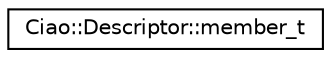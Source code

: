 digraph "Graphical Class Hierarchy"
{
  edge [fontname="Helvetica",fontsize="10",labelfontname="Helvetica",labelfontsize="10"];
  node [fontname="Helvetica",fontsize="10",shape=record];
  rankdir="LR";
  Node1 [label="Ciao::Descriptor::member_t",height=0.2,width=0.4,color="black", fillcolor="white", style="filled",URL="$d7/d0b/structCiao_1_1Descriptor_1_1member__t.html"];
}
